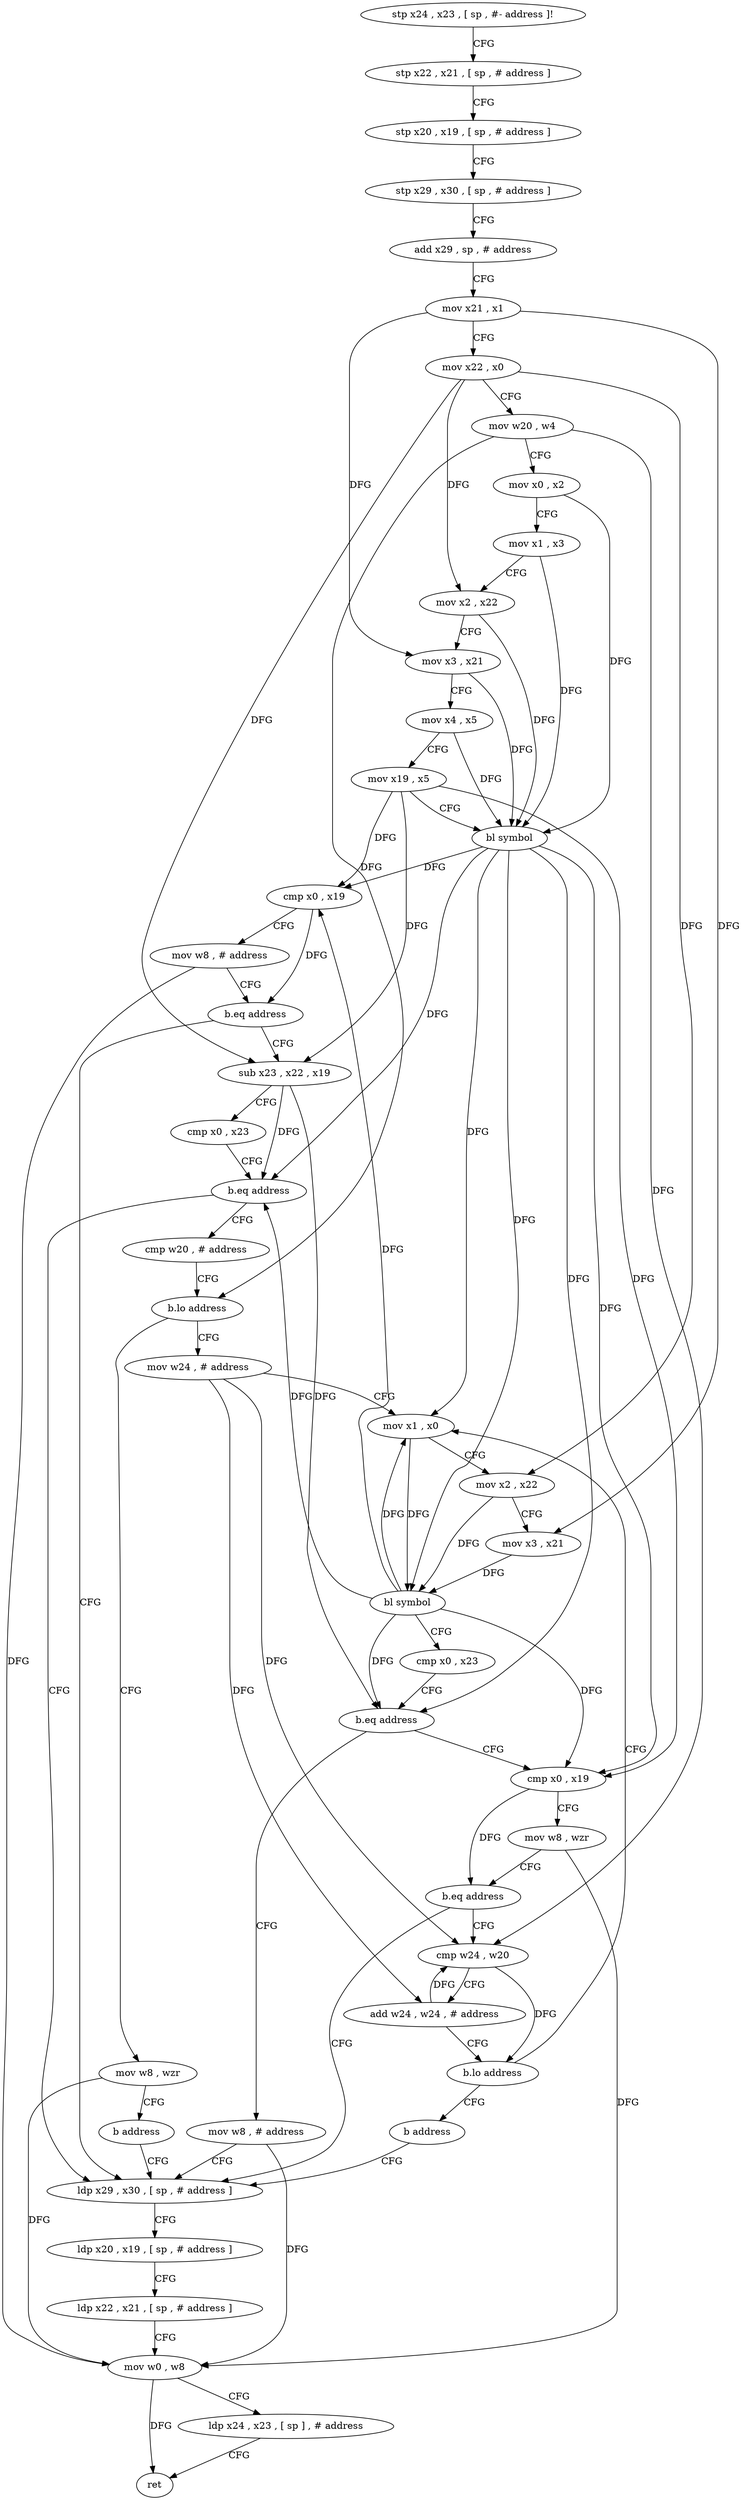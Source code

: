 digraph "func" {
"4209612" [label = "stp x24 , x23 , [ sp , #- address ]!" ]
"4209616" [label = "stp x22 , x21 , [ sp , # address ]" ]
"4209620" [label = "stp x20 , x19 , [ sp , # address ]" ]
"4209624" [label = "stp x29 , x30 , [ sp , # address ]" ]
"4209628" [label = "add x29 , sp , # address" ]
"4209632" [label = "mov x21 , x1" ]
"4209636" [label = "mov x22 , x0" ]
"4209640" [label = "mov w20 , w4" ]
"4209644" [label = "mov x0 , x2" ]
"4209648" [label = "mov x1 , x3" ]
"4209652" [label = "mov x2 , x22" ]
"4209656" [label = "mov x3 , x21" ]
"4209660" [label = "mov x4 , x5" ]
"4209664" [label = "mov x19 , x5" ]
"4209668" [label = "bl symbol" ]
"4209672" [label = "cmp x0 , x19" ]
"4209676" [label = "mov w8 , # address" ]
"4209680" [label = "b.eq address" ]
"4209772" [label = "ldp x29 , x30 , [ sp , # address ]" ]
"4209684" [label = "sub x23 , x22 , x19" ]
"4209776" [label = "ldp x20 , x19 , [ sp , # address ]" ]
"4209780" [label = "ldp x22 , x21 , [ sp , # address ]" ]
"4209784" [label = "mov w0 , w8" ]
"4209788" [label = "ldp x24 , x23 , [ sp ] , # address" ]
"4209792" [label = "ret" ]
"4209688" [label = "cmp x0 , x23" ]
"4209692" [label = "b.eq address" ]
"4209696" [label = "cmp w20 , # address" ]
"4209700" [label = "b.lo address" ]
"4209760" [label = "mov w8 , wzr" ]
"4209704" [label = "mov w24 , # address" ]
"4209764" [label = "b address" ]
"4209708" [label = "mov x1 , x0" ]
"4209768" [label = "mov w8 , # address" ]
"4209732" [label = "cmp x0 , x19" ]
"4209736" [label = "mov w8 , wzr" ]
"4209740" [label = "b.eq address" ]
"4209744" [label = "cmp w24 , w20" ]
"4209748" [label = "add w24 , w24 , # address" ]
"4209752" [label = "b.lo address" ]
"4209756" [label = "b address" ]
"4209712" [label = "mov x2 , x22" ]
"4209716" [label = "mov x3 , x21" ]
"4209720" [label = "bl symbol" ]
"4209724" [label = "cmp x0 , x23" ]
"4209728" [label = "b.eq address" ]
"4209612" -> "4209616" [ label = "CFG" ]
"4209616" -> "4209620" [ label = "CFG" ]
"4209620" -> "4209624" [ label = "CFG" ]
"4209624" -> "4209628" [ label = "CFG" ]
"4209628" -> "4209632" [ label = "CFG" ]
"4209632" -> "4209636" [ label = "CFG" ]
"4209632" -> "4209656" [ label = "DFG" ]
"4209632" -> "4209716" [ label = "DFG" ]
"4209636" -> "4209640" [ label = "CFG" ]
"4209636" -> "4209652" [ label = "DFG" ]
"4209636" -> "4209684" [ label = "DFG" ]
"4209636" -> "4209712" [ label = "DFG" ]
"4209640" -> "4209644" [ label = "CFG" ]
"4209640" -> "4209700" [ label = "DFG" ]
"4209640" -> "4209744" [ label = "DFG" ]
"4209644" -> "4209648" [ label = "CFG" ]
"4209644" -> "4209668" [ label = "DFG" ]
"4209648" -> "4209652" [ label = "CFG" ]
"4209648" -> "4209668" [ label = "DFG" ]
"4209652" -> "4209656" [ label = "CFG" ]
"4209652" -> "4209668" [ label = "DFG" ]
"4209656" -> "4209660" [ label = "CFG" ]
"4209656" -> "4209668" [ label = "DFG" ]
"4209660" -> "4209664" [ label = "CFG" ]
"4209660" -> "4209668" [ label = "DFG" ]
"4209664" -> "4209668" [ label = "CFG" ]
"4209664" -> "4209672" [ label = "DFG" ]
"4209664" -> "4209684" [ label = "DFG" ]
"4209664" -> "4209732" [ label = "DFG" ]
"4209668" -> "4209672" [ label = "DFG" ]
"4209668" -> "4209692" [ label = "DFG" ]
"4209668" -> "4209708" [ label = "DFG" ]
"4209668" -> "4209720" [ label = "DFG" ]
"4209668" -> "4209728" [ label = "DFG" ]
"4209668" -> "4209732" [ label = "DFG" ]
"4209672" -> "4209676" [ label = "CFG" ]
"4209672" -> "4209680" [ label = "DFG" ]
"4209676" -> "4209680" [ label = "CFG" ]
"4209676" -> "4209784" [ label = "DFG" ]
"4209680" -> "4209772" [ label = "CFG" ]
"4209680" -> "4209684" [ label = "CFG" ]
"4209772" -> "4209776" [ label = "CFG" ]
"4209684" -> "4209688" [ label = "CFG" ]
"4209684" -> "4209692" [ label = "DFG" ]
"4209684" -> "4209728" [ label = "DFG" ]
"4209776" -> "4209780" [ label = "CFG" ]
"4209780" -> "4209784" [ label = "CFG" ]
"4209784" -> "4209788" [ label = "CFG" ]
"4209784" -> "4209792" [ label = "DFG" ]
"4209788" -> "4209792" [ label = "CFG" ]
"4209688" -> "4209692" [ label = "CFG" ]
"4209692" -> "4209772" [ label = "CFG" ]
"4209692" -> "4209696" [ label = "CFG" ]
"4209696" -> "4209700" [ label = "CFG" ]
"4209700" -> "4209760" [ label = "CFG" ]
"4209700" -> "4209704" [ label = "CFG" ]
"4209760" -> "4209764" [ label = "CFG" ]
"4209760" -> "4209784" [ label = "DFG" ]
"4209704" -> "4209708" [ label = "CFG" ]
"4209704" -> "4209744" [ label = "DFG" ]
"4209704" -> "4209748" [ label = "DFG" ]
"4209764" -> "4209772" [ label = "CFG" ]
"4209708" -> "4209712" [ label = "CFG" ]
"4209708" -> "4209720" [ label = "DFG" ]
"4209768" -> "4209772" [ label = "CFG" ]
"4209768" -> "4209784" [ label = "DFG" ]
"4209732" -> "4209736" [ label = "CFG" ]
"4209732" -> "4209740" [ label = "DFG" ]
"4209736" -> "4209740" [ label = "CFG" ]
"4209736" -> "4209784" [ label = "DFG" ]
"4209740" -> "4209772" [ label = "CFG" ]
"4209740" -> "4209744" [ label = "CFG" ]
"4209744" -> "4209748" [ label = "CFG" ]
"4209744" -> "4209752" [ label = "DFG" ]
"4209748" -> "4209752" [ label = "CFG" ]
"4209748" -> "4209744" [ label = "DFG" ]
"4209752" -> "4209708" [ label = "CFG" ]
"4209752" -> "4209756" [ label = "CFG" ]
"4209756" -> "4209772" [ label = "CFG" ]
"4209712" -> "4209716" [ label = "CFG" ]
"4209712" -> "4209720" [ label = "DFG" ]
"4209716" -> "4209720" [ label = "DFG" ]
"4209720" -> "4209724" [ label = "CFG" ]
"4209720" -> "4209708" [ label = "DFG" ]
"4209720" -> "4209672" [ label = "DFG" ]
"4209720" -> "4209692" [ label = "DFG" ]
"4209720" -> "4209728" [ label = "DFG" ]
"4209720" -> "4209732" [ label = "DFG" ]
"4209724" -> "4209728" [ label = "CFG" ]
"4209728" -> "4209768" [ label = "CFG" ]
"4209728" -> "4209732" [ label = "CFG" ]
}
